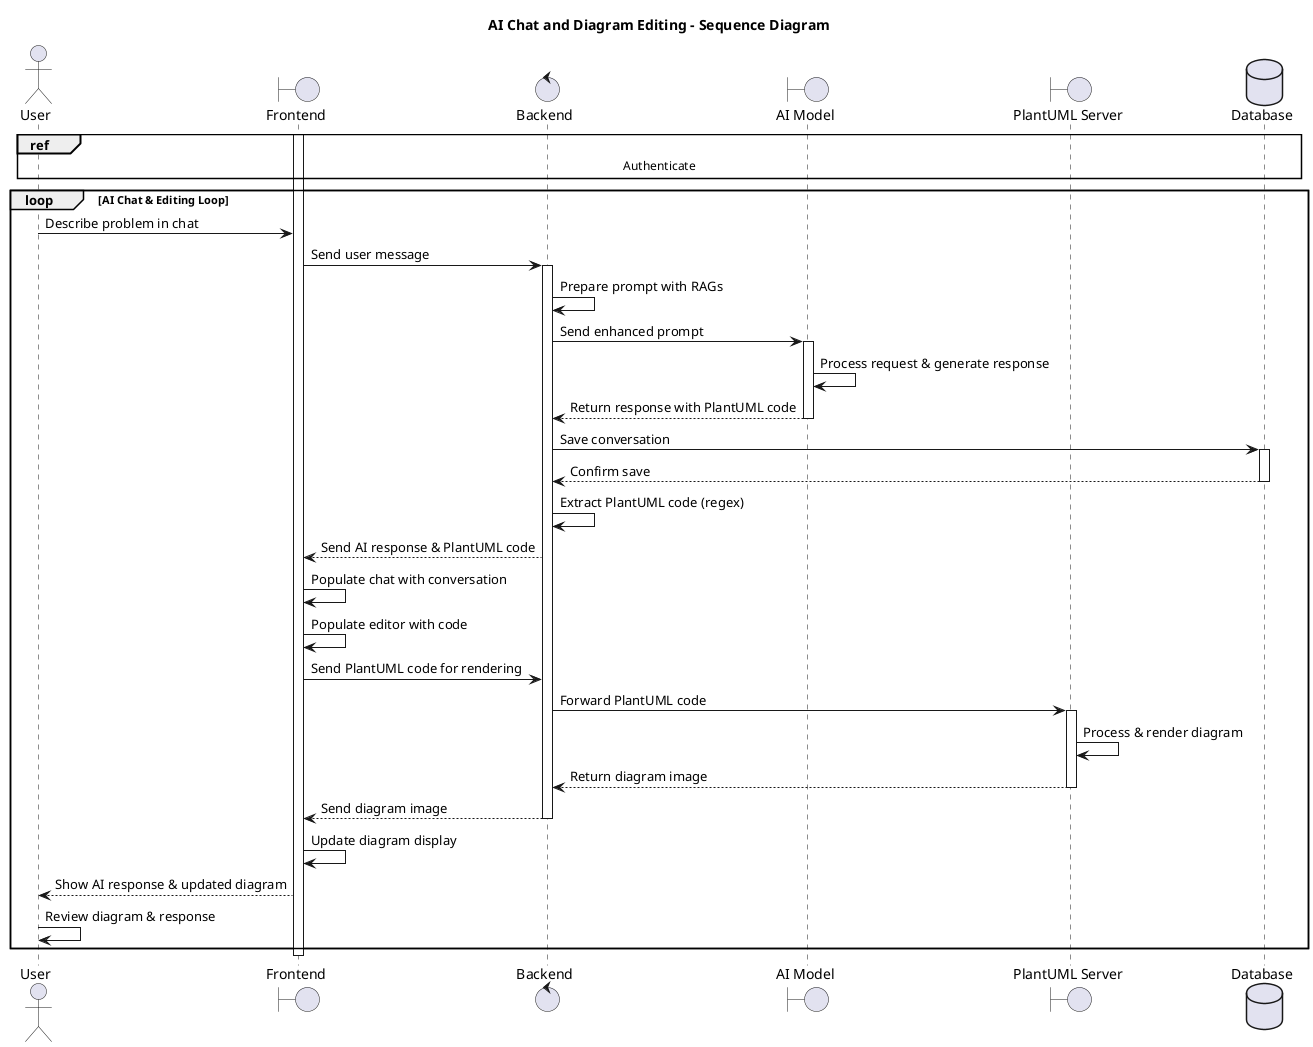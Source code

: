 @startuml
title AI Chat and Diagram Editing - Sequence Diagram

actor User
boundary Frontend
control Backend
boundary "AI Model" as AI
boundary "PlantUML Server" as PlantUML
database Database

ref over User, Database: Authenticate

activate Frontend

loop AI Chat & Editing Loop
    User -> Frontend: Describe problem in chat
    
    Frontend -> Backend: Send user message
    activate Backend
    
    Backend -> Backend: Prepare prompt with RAGs
    Backend -> AI: Send enhanced prompt
    activate AI
    
    AI -> AI: Process request & generate response
    AI --> Backend: Return response with PlantUML code
    deactivate AI
    
    Backend -> Database: Save conversation
    activate Database
    Database --> Backend: Confirm save
    deactivate Database
    
    Backend -> Backend: Extract PlantUML code (regex)
    
    Backend --> Frontend: Send AI response & PlantUML code
    Frontend -> Frontend: Populate chat with conversation
    Frontend -> Frontend: Populate editor with code
    
    Frontend -> Backend: Send PlantUML code for rendering
    Backend -> PlantUML: Forward PlantUML code
    activate PlantUML
    
    PlantUML -> PlantUML: Process & render diagram
    PlantUML --> Backend: Return diagram image
    deactivate PlantUML
    
    Backend --> Frontend: Send diagram image
    deactivate Backend
    
    Frontend -> Frontend: Update diagram display
    Frontend --> User: Show AI response & updated diagram
    
    User -> User: Review diagram & response
end

deactivate Frontend

@enduml